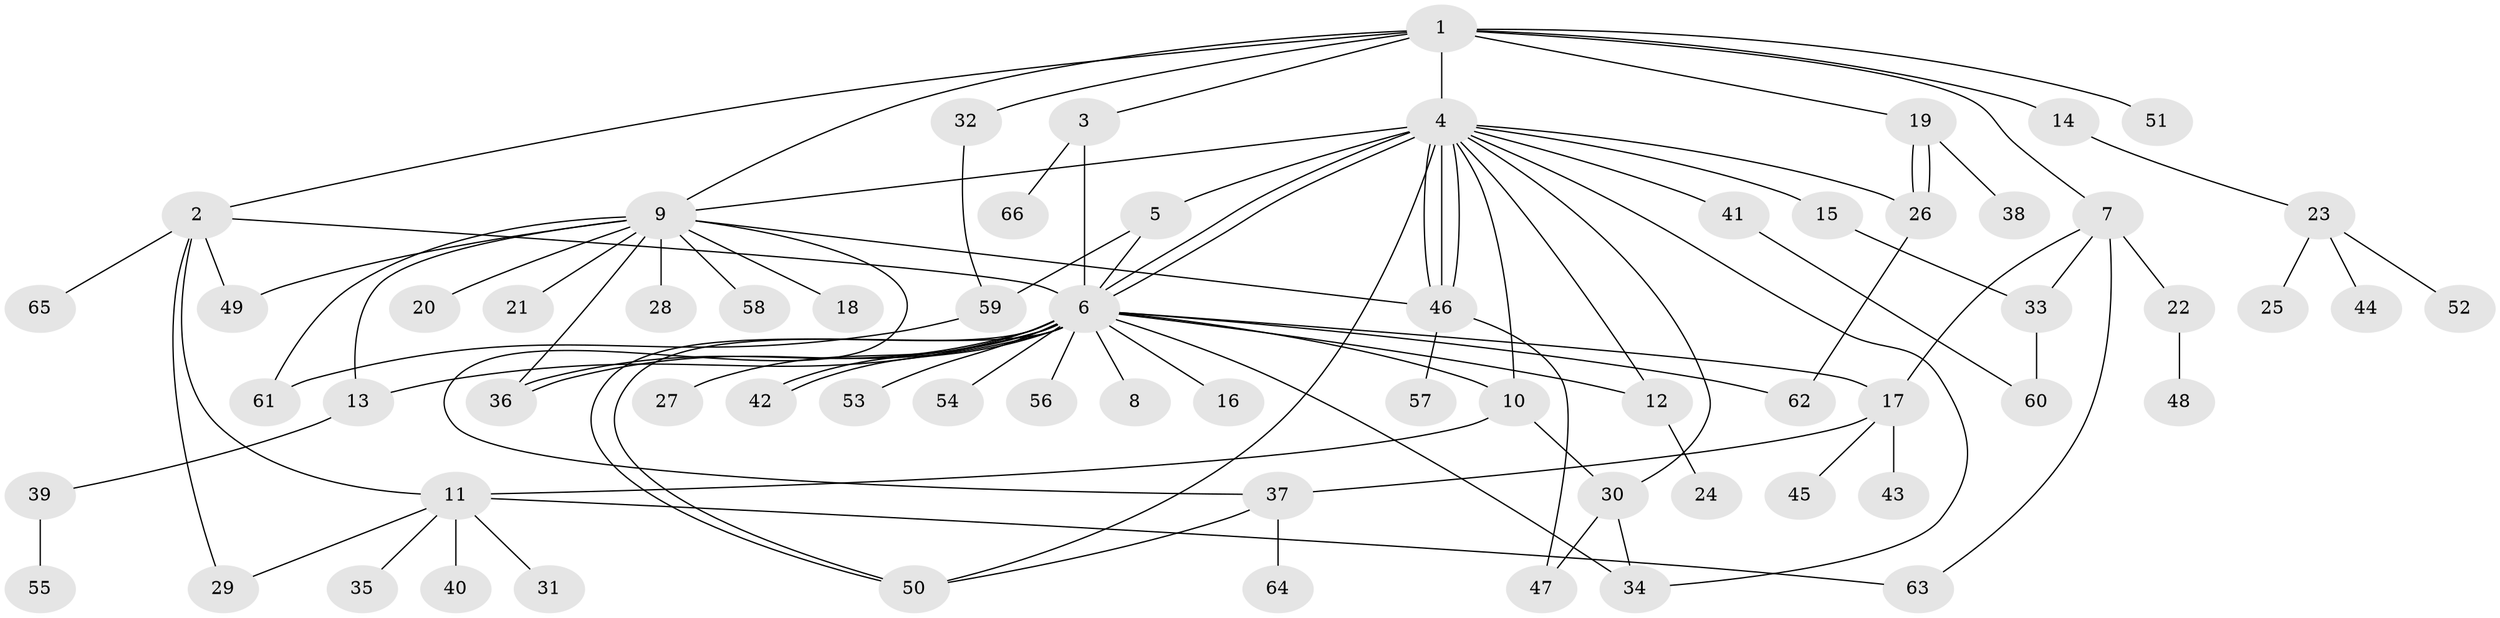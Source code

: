 // coarse degree distribution, {9: 0.030303030303030304, 8: 0.030303030303030304, 2: 0.09090909090909091, 13: 0.030303030303030304, 3: 0.15151515151515152, 19: 0.030303030303030304, 5: 0.030303030303030304, 1: 0.5454545454545454, 11: 0.030303030303030304, 4: 0.030303030303030304}
// Generated by graph-tools (version 1.1) at 2025/17/03/04/25 18:17:58]
// undirected, 66 vertices, 99 edges
graph export_dot {
graph [start="1"]
  node [color=gray90,style=filled];
  1;
  2;
  3;
  4;
  5;
  6;
  7;
  8;
  9;
  10;
  11;
  12;
  13;
  14;
  15;
  16;
  17;
  18;
  19;
  20;
  21;
  22;
  23;
  24;
  25;
  26;
  27;
  28;
  29;
  30;
  31;
  32;
  33;
  34;
  35;
  36;
  37;
  38;
  39;
  40;
  41;
  42;
  43;
  44;
  45;
  46;
  47;
  48;
  49;
  50;
  51;
  52;
  53;
  54;
  55;
  56;
  57;
  58;
  59;
  60;
  61;
  62;
  63;
  64;
  65;
  66;
  1 -- 2;
  1 -- 3;
  1 -- 4;
  1 -- 7;
  1 -- 9;
  1 -- 14;
  1 -- 19;
  1 -- 32;
  1 -- 51;
  2 -- 6;
  2 -- 11;
  2 -- 29;
  2 -- 49;
  2 -- 65;
  3 -- 6;
  3 -- 66;
  4 -- 5;
  4 -- 6;
  4 -- 6;
  4 -- 9;
  4 -- 10;
  4 -- 12;
  4 -- 15;
  4 -- 26;
  4 -- 30;
  4 -- 34;
  4 -- 41;
  4 -- 46;
  4 -- 46;
  4 -- 46;
  4 -- 50;
  5 -- 6;
  5 -- 59;
  6 -- 8;
  6 -- 10;
  6 -- 12;
  6 -- 13;
  6 -- 16;
  6 -- 17;
  6 -- 27;
  6 -- 34;
  6 -- 36;
  6 -- 36;
  6 -- 42;
  6 -- 42;
  6 -- 50;
  6 -- 50;
  6 -- 53;
  6 -- 54;
  6 -- 56;
  6 -- 62;
  7 -- 17;
  7 -- 22;
  7 -- 33;
  7 -- 63;
  9 -- 13;
  9 -- 18;
  9 -- 20;
  9 -- 21;
  9 -- 28;
  9 -- 36;
  9 -- 37;
  9 -- 46;
  9 -- 49;
  9 -- 58;
  9 -- 61;
  10 -- 11;
  10 -- 30;
  11 -- 29;
  11 -- 31;
  11 -- 35;
  11 -- 40;
  11 -- 63;
  12 -- 24;
  13 -- 39;
  14 -- 23;
  15 -- 33;
  17 -- 37;
  17 -- 43;
  17 -- 45;
  19 -- 26;
  19 -- 26;
  19 -- 38;
  22 -- 48;
  23 -- 25;
  23 -- 44;
  23 -- 52;
  26 -- 62;
  30 -- 34;
  30 -- 47;
  32 -- 59;
  33 -- 60;
  37 -- 50;
  37 -- 64;
  39 -- 55;
  41 -- 60;
  46 -- 47;
  46 -- 57;
  59 -- 61;
}
